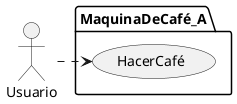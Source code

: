 @startuml

actor Usuario

package MaquinaDeCafé_A {
  usecase HacerCafé as HacerCafé_2 
}

Usuario .r.> HacerCafé_2

@enduml